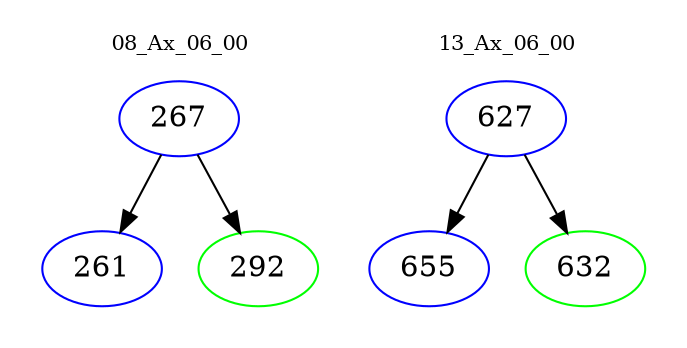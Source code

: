 digraph{
subgraph cluster_0 {
color = white
label = "08_Ax_06_00";
fontsize=10;
T0_267 [label="267", color="blue"]
T0_267 -> T0_261 [color="black"]
T0_261 [label="261", color="blue"]
T0_267 -> T0_292 [color="black"]
T0_292 [label="292", color="green"]
}
subgraph cluster_1 {
color = white
label = "13_Ax_06_00";
fontsize=10;
T1_627 [label="627", color="blue"]
T1_627 -> T1_655 [color="black"]
T1_655 [label="655", color="blue"]
T1_627 -> T1_632 [color="black"]
T1_632 [label="632", color="green"]
}
}
